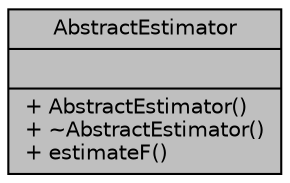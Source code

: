 digraph "AbstractEstimator"
{
  edge [fontname="Helvetica",fontsize="10",labelfontname="Helvetica",labelfontsize="10"];
  node [fontname="Helvetica",fontsize="10",shape=record];
  Node1 [label="{AbstractEstimator\n||+ AbstractEstimator()\l+ ~AbstractEstimator()\l+ estimateF()\l}",height=0.2,width=0.4,color="black", fillcolor="grey75", style="filled", fontcolor="black"];
}
